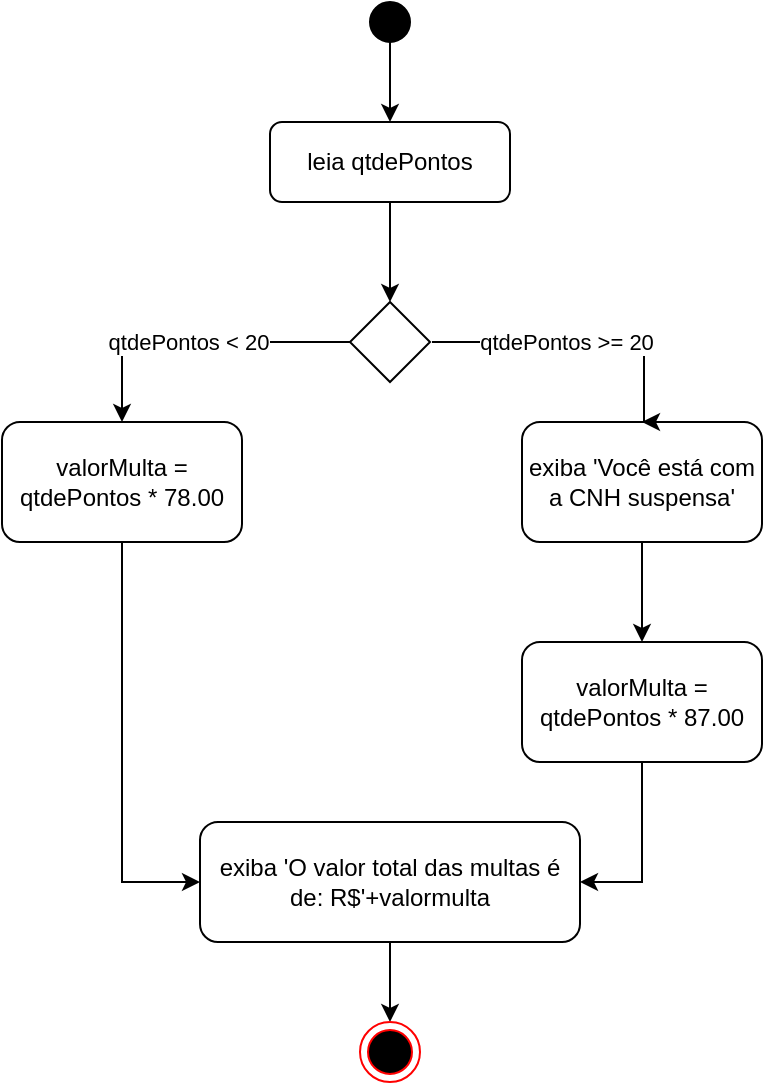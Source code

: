 <mxfile version="17.0.0" type="device"><diagram id="cH1JfEAEAInr6HzAikSu" name="Page-1"><mxGraphModel dx="868" dy="450" grid="1" gridSize="10" guides="1" tooltips="1" connect="1" arrows="1" fold="1" page="1" pageScale="1" pageWidth="827" pageHeight="1169" math="0" shadow="0"><root><mxCell id="0"/><mxCell id="1" parent="0"/><mxCell id="1K5KxWhu4gMZq9XjCQRD-4" style="edgeStyle=orthogonalEdgeStyle;rounded=0;orthogonalLoop=1;jettySize=auto;html=1;exitX=0.5;exitY=1;exitDx=0;exitDy=0;entryX=0.5;entryY=0;entryDx=0;entryDy=0;" edge="1" parent="1" source="1K5KxWhu4gMZq9XjCQRD-1" target="1K5KxWhu4gMZq9XjCQRD-3"><mxGeometry relative="1" as="geometry"/></mxCell><mxCell id="1K5KxWhu4gMZq9XjCQRD-1" value="" style="ellipse;whiteSpace=wrap;html=1;aspect=fixed;fillColor=#000000;" vertex="1" parent="1"><mxGeometry x="404" y="30" width="20" height="20" as="geometry"/></mxCell><mxCell id="1K5KxWhu4gMZq9XjCQRD-6" style="edgeStyle=orthogonalEdgeStyle;rounded=0;orthogonalLoop=1;jettySize=auto;html=1;exitX=0.5;exitY=1;exitDx=0;exitDy=0;" edge="1" parent="1" source="1K5KxWhu4gMZq9XjCQRD-3" target="1K5KxWhu4gMZq9XjCQRD-5"><mxGeometry relative="1" as="geometry"/></mxCell><mxCell id="1K5KxWhu4gMZq9XjCQRD-3" value="leia qtdePontos" style="rounded=1;whiteSpace=wrap;html=1;fillColor=none;gradientColor=none;" vertex="1" parent="1"><mxGeometry x="354" y="90" width="120" height="40" as="geometry"/></mxCell><mxCell id="1K5KxWhu4gMZq9XjCQRD-9" style="edgeStyle=orthogonalEdgeStyle;rounded=0;orthogonalLoop=1;jettySize=auto;html=1;exitX=1;exitY=0.5;exitDx=0;exitDy=0;entryX=0.5;entryY=0;entryDx=0;entryDy=0;" edge="1" parent="1" target="1K5KxWhu4gMZq9XjCQRD-7"><mxGeometry relative="1" as="geometry"><mxPoint x="435" y="200" as="sourcePoint"/><mxPoint x="541" y="220" as="targetPoint"/><Array as="points"><mxPoint x="541" y="200"/></Array></mxGeometry></mxCell><mxCell id="1K5KxWhu4gMZq9XjCQRD-12" value="qtdePontos &amp;gt;= 20" style="edgeLabel;html=1;align=center;verticalAlign=middle;resizable=0;points=[];" vertex="1" connectable="0" parent="1K5KxWhu4gMZq9XjCQRD-9"><mxGeometry x="0.095" y="-1" relative="1" as="geometry"><mxPoint x="-14" y="-1" as="offset"/></mxGeometry></mxCell><mxCell id="1K5KxWhu4gMZq9XjCQRD-11" style="edgeStyle=orthogonalEdgeStyle;rounded=0;orthogonalLoop=1;jettySize=auto;html=1;exitX=0;exitY=0.5;exitDx=0;exitDy=0;entryX=0.5;entryY=0;entryDx=0;entryDy=0;" edge="1" parent="1" source="1K5KxWhu4gMZq9XjCQRD-5" target="1K5KxWhu4gMZq9XjCQRD-8"><mxGeometry relative="1" as="geometry"/></mxCell><mxCell id="1K5KxWhu4gMZq9XjCQRD-13" value="qtdePontos &amp;lt; 20" style="edgeLabel;html=1;align=center;verticalAlign=middle;resizable=0;points=[];" vertex="1" connectable="0" parent="1K5KxWhu4gMZq9XjCQRD-11"><mxGeometry x="0.05" relative="1" as="geometry"><mxPoint as="offset"/></mxGeometry></mxCell><mxCell id="1K5KxWhu4gMZq9XjCQRD-5" value="" style="rhombus;whiteSpace=wrap;html=1;fillColor=none;gradientColor=none;" vertex="1" parent="1"><mxGeometry x="394" y="180" width="40" height="40" as="geometry"/></mxCell><mxCell id="1K5KxWhu4gMZq9XjCQRD-15" style="edgeStyle=orthogonalEdgeStyle;rounded=0;orthogonalLoop=1;jettySize=auto;html=1;exitX=0.5;exitY=1;exitDx=0;exitDy=0;entryX=0.5;entryY=0;entryDx=0;entryDy=0;" edge="1" parent="1" source="1K5KxWhu4gMZq9XjCQRD-7" target="1K5KxWhu4gMZq9XjCQRD-14"><mxGeometry relative="1" as="geometry"/></mxCell><mxCell id="1K5KxWhu4gMZq9XjCQRD-7" value="exiba 'Você está com a CNH suspensa'" style="rounded=1;whiteSpace=wrap;html=1;fillColor=none;gradientColor=none;" vertex="1" parent="1"><mxGeometry x="480" y="240" width="120" height="60" as="geometry"/></mxCell><mxCell id="1K5KxWhu4gMZq9XjCQRD-17" style="edgeStyle=orthogonalEdgeStyle;rounded=0;orthogonalLoop=1;jettySize=auto;html=1;exitX=0.5;exitY=1;exitDx=0;exitDy=0;entryX=0;entryY=0.5;entryDx=0;entryDy=0;" edge="1" parent="1" source="1K5KxWhu4gMZq9XjCQRD-8" target="1K5KxWhu4gMZq9XjCQRD-16"><mxGeometry relative="1" as="geometry"/></mxCell><mxCell id="1K5KxWhu4gMZq9XjCQRD-8" value="valorMulta = qtdePontos * 78.00" style="rounded=1;whiteSpace=wrap;html=1;fillColor=none;gradientColor=none;" vertex="1" parent="1"><mxGeometry x="220" y="240" width="120" height="60" as="geometry"/></mxCell><mxCell id="1K5KxWhu4gMZq9XjCQRD-19" style="edgeStyle=orthogonalEdgeStyle;rounded=0;orthogonalLoop=1;jettySize=auto;html=1;exitX=0.5;exitY=1;exitDx=0;exitDy=0;entryX=1;entryY=0.5;entryDx=0;entryDy=0;" edge="1" parent="1" source="1K5KxWhu4gMZq9XjCQRD-14" target="1K5KxWhu4gMZq9XjCQRD-16"><mxGeometry relative="1" as="geometry"/></mxCell><mxCell id="1K5KxWhu4gMZq9XjCQRD-14" value="valorMulta = qtdePontos * 87.00" style="rounded=1;whiteSpace=wrap;html=1;fillColor=none;gradientColor=none;" vertex="1" parent="1"><mxGeometry x="480" y="350" width="120" height="60" as="geometry"/></mxCell><mxCell id="1K5KxWhu4gMZq9XjCQRD-21" style="edgeStyle=orthogonalEdgeStyle;rounded=0;orthogonalLoop=1;jettySize=auto;html=1;exitX=0.5;exitY=1;exitDx=0;exitDy=0;entryX=0.5;entryY=0;entryDx=0;entryDy=0;" edge="1" parent="1" source="1K5KxWhu4gMZq9XjCQRD-16" target="1K5KxWhu4gMZq9XjCQRD-20"><mxGeometry relative="1" as="geometry"/></mxCell><mxCell id="1K5KxWhu4gMZq9XjCQRD-16" value="exiba 'O valor total das multas é de: R$'+valormulta" style="rounded=1;whiteSpace=wrap;html=1;fillColor=none;gradientColor=none;" vertex="1" parent="1"><mxGeometry x="319" y="440" width="190" height="60" as="geometry"/></mxCell><mxCell id="1K5KxWhu4gMZq9XjCQRD-20" value="" style="ellipse;html=1;shape=endState;fillColor=#000000;strokeColor=#ff0000;" vertex="1" parent="1"><mxGeometry x="399" y="540" width="30" height="30" as="geometry"/></mxCell></root></mxGraphModel></diagram></mxfile>